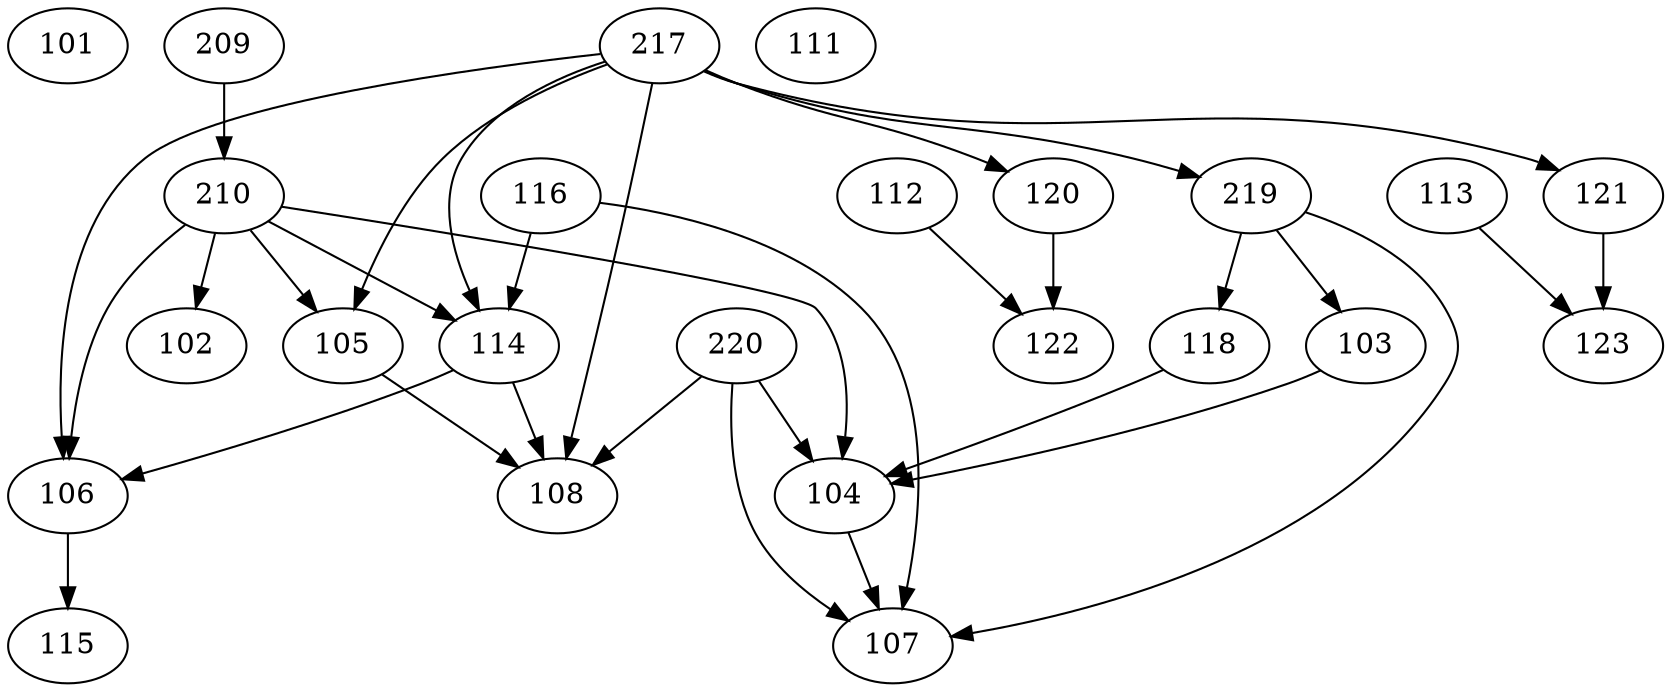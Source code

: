 digraph {
    101
    102
    103
    104
    105
    106
    107
    108
    209
    210
    111
    112
    113
    114
    115
    116
    217
    118
    219
    220
    120
    121
    122
    123

# additionals
105 -> 108
114 -> 108
217 -> 108
217 -> 219
217 -> 120
217 -> 121
219 -> 107
219 -> 103
219 -> 118
220 -> 104
220 -> 107
220 -> 108
120 -> 122
112 -> 122
113 -> 123
121 -> 123


209 -> 210
210 -> 102
210 -> 106
210 -> 104
210 -> 105
210 -> 114
114 -> 106
106 -> 115
116 -> 114
116 -> 107
104 -> 107
217 -> 114
217 -> 106
217 -> 105
103 -> 104
118 -> 104
}